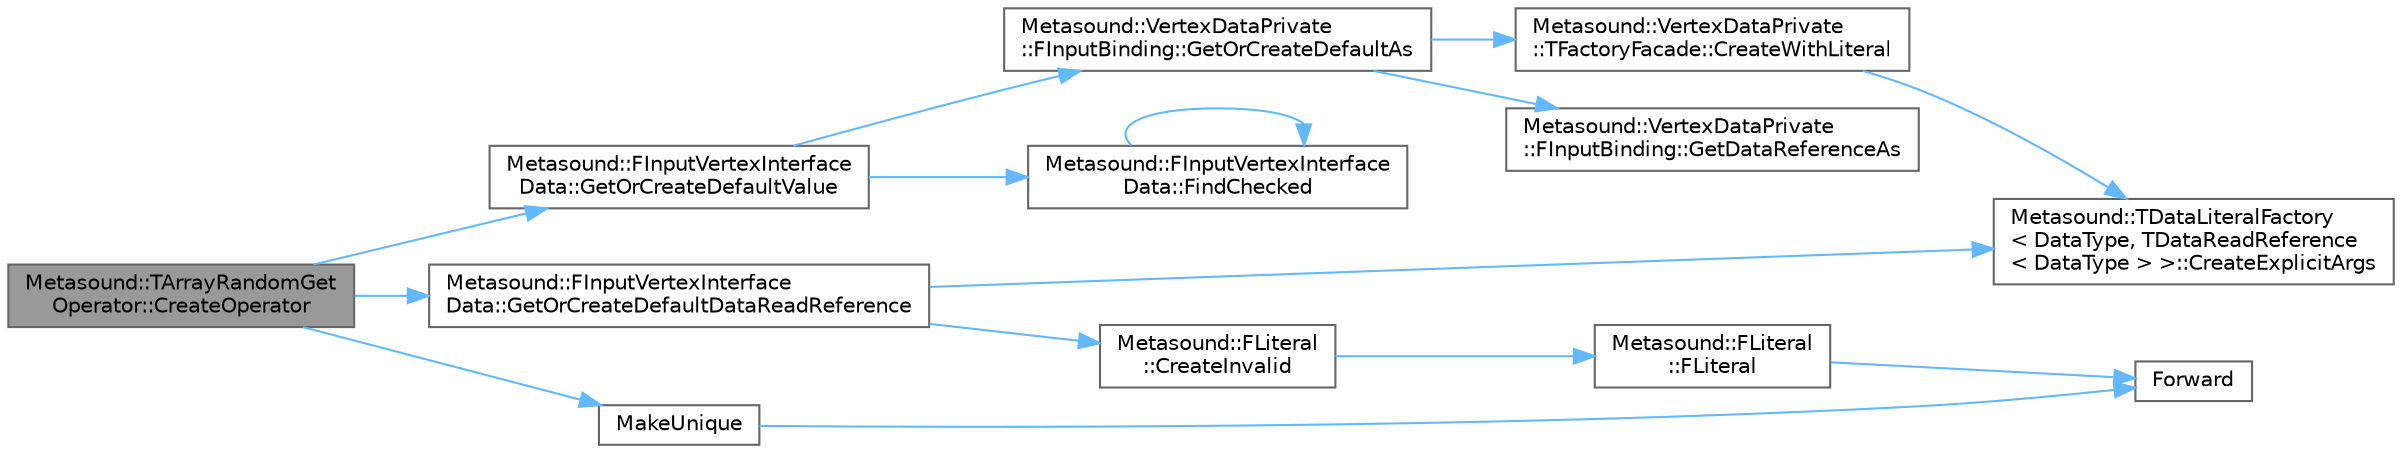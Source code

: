 digraph "Metasound::TArrayRandomGetOperator::CreateOperator"
{
 // INTERACTIVE_SVG=YES
 // LATEX_PDF_SIZE
  bgcolor="transparent";
  edge [fontname=Helvetica,fontsize=10,labelfontname=Helvetica,labelfontsize=10];
  node [fontname=Helvetica,fontsize=10,shape=box,height=0.2,width=0.4];
  rankdir="LR";
  Node1 [id="Node000001",label="Metasound::TArrayRandomGet\lOperator::CreateOperator",height=0.2,width=0.4,color="gray40", fillcolor="grey60", style="filled", fontcolor="black",tooltip=" "];
  Node1 -> Node2 [id="edge1_Node000001_Node000002",color="steelblue1",style="solid",tooltip=" "];
  Node2 [id="Node000002",label="Metasound::FInputVertexInterface\lData::GetOrCreateDefaultDataReadReference",height=0.2,width=0.4,color="grey40", fillcolor="white", style="filled",URL="$da/da4/classMetasound_1_1FInputVertexInterfaceData.html#a2e601bd99b139811dbedba8cbf45d8a5",tooltip="Get the bound data read reference if it exists."];
  Node2 -> Node3 [id="edge2_Node000002_Node000003",color="steelblue1",style="solid",tooltip=" "];
  Node3 [id="Node000003",label="Metasound::TDataLiteralFactory\l\< DataType, TDataReadReference\l\< DataType \> \>::CreateExplicitArgs",height=0.2,width=0.4,color="grey40", fillcolor="white", style="filled",URL="$d4/d30/structMetasound_1_1TDataLiteralFactory.html#aad3803cdb1de05ce39cb7d4a77c5166c",tooltip=" "];
  Node2 -> Node4 [id="edge3_Node000002_Node000004",color="steelblue1",style="solid",tooltip=" "];
  Node4 [id="Node000004",label="Metasound::FLiteral\l::CreateInvalid",height=0.2,width=0.4,color="grey40", fillcolor="white", style="filled",URL="$d6/de9/structMetasound_1_1FLiteral.html#afda171f6d6193919dadc2a2dcfc05f86",tooltip=" "];
  Node4 -> Node5 [id="edge4_Node000004_Node000005",color="steelblue1",style="solid",tooltip=" "];
  Node5 [id="Node000005",label="Metasound::FLiteral\l::FLiteral",height=0.2,width=0.4,color="grey40", fillcolor="white", style="filled",URL="$d6/de9/structMetasound_1_1FLiteral.html#af6802b0fa378c5d809b6f0f5bd923d31",tooltip="Construct a literal param with a single argument."];
  Node5 -> Node6 [id="edge5_Node000005_Node000006",color="steelblue1",style="solid",tooltip=" "];
  Node6 [id="Node000006",label="Forward",height=0.2,width=0.4,color="grey40", fillcolor="white", style="filled",URL="$d4/d24/UnrealTemplate_8h.html#a68f280c1d561a8899a1e9e3ea8405d00",tooltip="Forward will cast a reference to an rvalue reference."];
  Node1 -> Node7 [id="edge6_Node000001_Node000007",color="steelblue1",style="solid",tooltip=" "];
  Node7 [id="Node000007",label="Metasound::FInputVertexInterface\lData::GetOrCreateDefaultValue",height=0.2,width=0.4,color="grey40", fillcolor="white", style="filled",URL="$da/da4/classMetasound_1_1FInputVertexInterfaceData.html#a16ccf8b626286178847c237217a9f964",tooltip="Gets the value of the bound data reference if it exists."];
  Node7 -> Node8 [id="edge7_Node000007_Node000008",color="steelblue1",style="solid",tooltip=" "];
  Node8 [id="Node000008",label="Metasound::FInputVertexInterface\lData::FindChecked",height=0.2,width=0.4,color="grey40", fillcolor="white", style="filled",URL="$da/da4/classMetasound_1_1FInputVertexInterfaceData.html#a342e18fa983a98e832ff0a98eaec7d9a",tooltip=" "];
  Node8 -> Node8 [id="edge8_Node000008_Node000008",color="steelblue1",style="solid",tooltip=" "];
  Node7 -> Node9 [id="edge9_Node000007_Node000009",color="steelblue1",style="solid",tooltip=" "];
  Node9 [id="Node000009",label="Metasound::VertexDataPrivate\l::FInputBinding::GetOrCreateDefaultAs",height=0.2,width=0.4,color="grey40", fillcolor="white", style="filled",URL="$d3/d94/classMetasound_1_1VertexDataPrivate_1_1FInputBinding.html#aa084374cf56c5cf0bb9611cc3bd85dba",tooltip=" "];
  Node9 -> Node10 [id="edge10_Node000009_Node000010",color="steelblue1",style="solid",tooltip=" "];
  Node10 [id="Node000010",label="Metasound::VertexDataPrivate\l::TFactoryFacade::CreateWithLiteral",height=0.2,width=0.4,color="grey40", fillcolor="white", style="filled",URL="$d1/dfd/structMetasound_1_1VertexDataPrivate_1_1TFactoryFacade.html#ac5865e8662fde977f59640f3a1b5534a",tooltip=" "];
  Node10 -> Node3 [id="edge11_Node000010_Node000003",color="steelblue1",style="solid",tooltip=" "];
  Node9 -> Node11 [id="edge12_Node000009_Node000011",color="steelblue1",style="solid",tooltip=" "];
  Node11 [id="Node000011",label="Metasound::VertexDataPrivate\l::FInputBinding::GetDataReferenceAs",height=0.2,width=0.4,color="grey40", fillcolor="white", style="filled",URL="$d3/d94/classMetasound_1_1VertexDataPrivate_1_1FInputBinding.html#a0acf223fa60a97a7f724e7debba3c125",tooltip=" "];
  Node1 -> Node12 [id="edge13_Node000001_Node000012",color="steelblue1",style="solid",tooltip=" "];
  Node12 [id="Node000012",label="MakeUnique",height=0.2,width=0.4,color="grey40", fillcolor="white", style="filled",URL="$de/d1a/UniquePtr_8h.html#a9e3be2ab9b6efa8383f83df1c1a22239",tooltip="Allocates a new object of type T with the given arguments and returns it as a TUniquePtr."];
  Node12 -> Node6 [id="edge14_Node000012_Node000006",color="steelblue1",style="solid",tooltip=" "];
}
